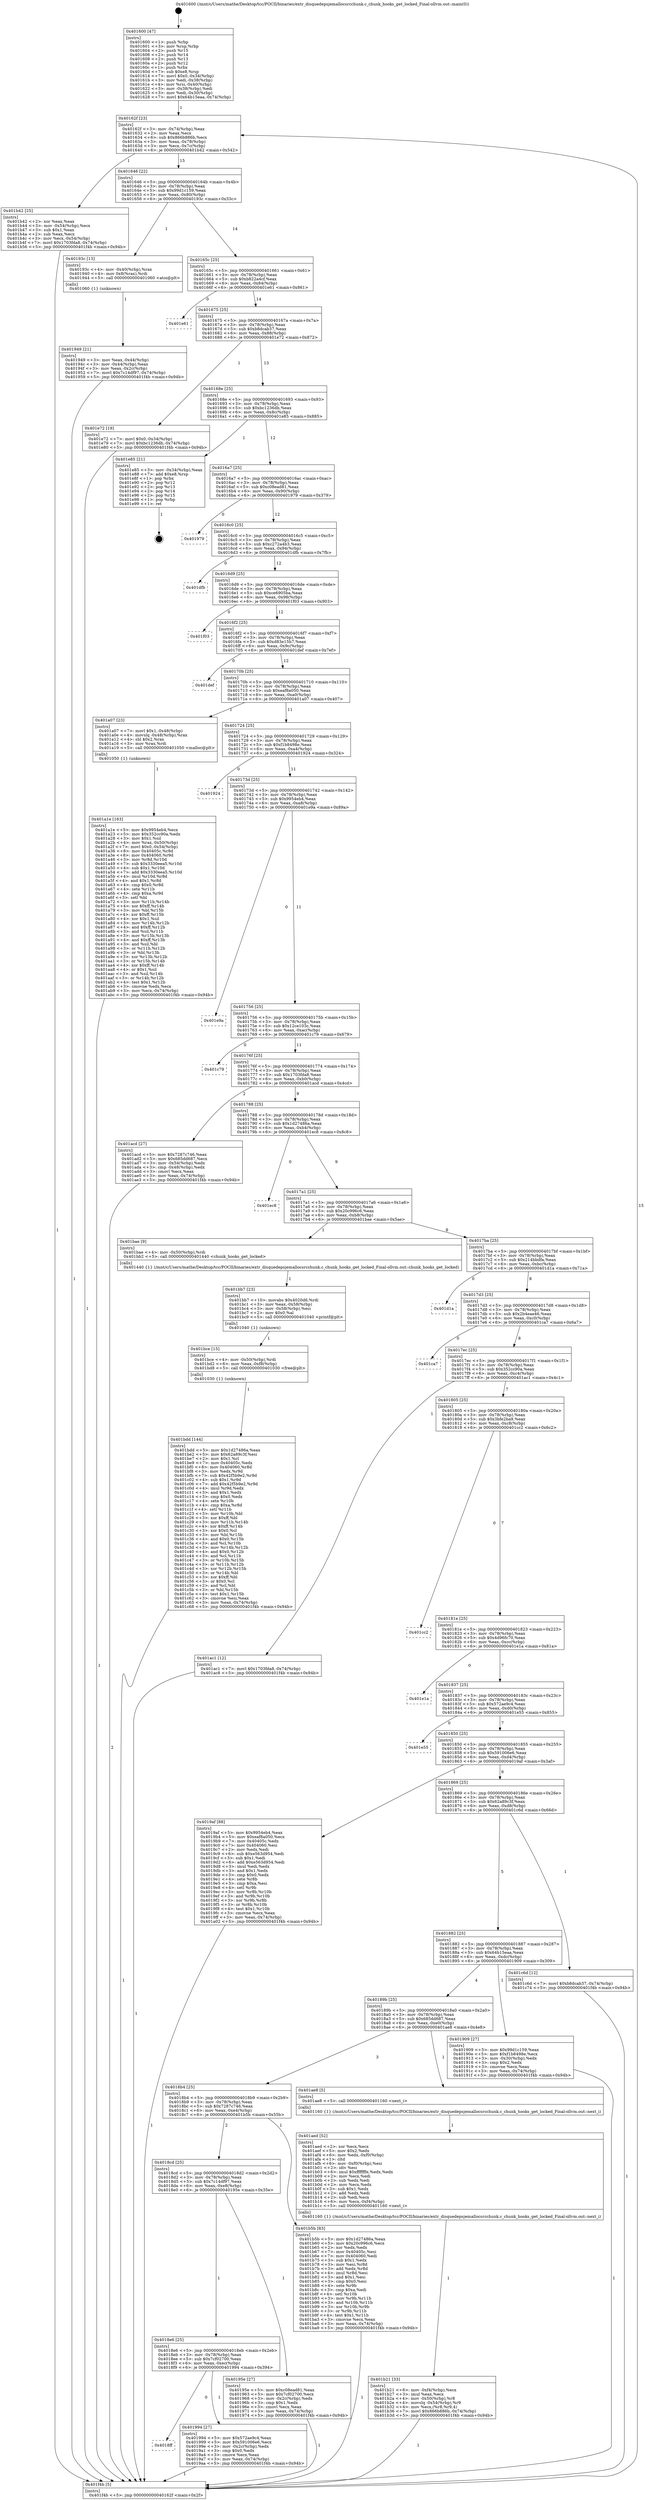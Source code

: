 digraph "0x401600" {
  label = "0x401600 (/mnt/c/Users/mathe/Desktop/tcc/POCII/binaries/extr_disquedepsjemallocsrcchunk.c_chunk_hooks_get_locked_Final-ollvm.out::main(0))"
  labelloc = "t"
  node[shape=record]

  Entry [label="",width=0.3,height=0.3,shape=circle,fillcolor=black,style=filled]
  "0x40162f" [label="{
     0x40162f [23]\l
     | [instrs]\l
     &nbsp;&nbsp;0x40162f \<+3\>: mov -0x74(%rbp),%eax\l
     &nbsp;&nbsp;0x401632 \<+2\>: mov %eax,%ecx\l
     &nbsp;&nbsp;0x401634 \<+6\>: sub $0x866b886b,%ecx\l
     &nbsp;&nbsp;0x40163a \<+3\>: mov %eax,-0x78(%rbp)\l
     &nbsp;&nbsp;0x40163d \<+3\>: mov %ecx,-0x7c(%rbp)\l
     &nbsp;&nbsp;0x401640 \<+6\>: je 0000000000401b42 \<main+0x542\>\l
  }"]
  "0x401b42" [label="{
     0x401b42 [25]\l
     | [instrs]\l
     &nbsp;&nbsp;0x401b42 \<+2\>: xor %eax,%eax\l
     &nbsp;&nbsp;0x401b44 \<+3\>: mov -0x54(%rbp),%ecx\l
     &nbsp;&nbsp;0x401b47 \<+3\>: sub $0x1,%eax\l
     &nbsp;&nbsp;0x401b4a \<+2\>: sub %eax,%ecx\l
     &nbsp;&nbsp;0x401b4c \<+3\>: mov %ecx,-0x54(%rbp)\l
     &nbsp;&nbsp;0x401b4f \<+7\>: movl $0x1703fda8,-0x74(%rbp)\l
     &nbsp;&nbsp;0x401b56 \<+5\>: jmp 0000000000401f4b \<main+0x94b\>\l
  }"]
  "0x401646" [label="{
     0x401646 [22]\l
     | [instrs]\l
     &nbsp;&nbsp;0x401646 \<+5\>: jmp 000000000040164b \<main+0x4b\>\l
     &nbsp;&nbsp;0x40164b \<+3\>: mov -0x78(%rbp),%eax\l
     &nbsp;&nbsp;0x40164e \<+5\>: sub $0x99d1c159,%eax\l
     &nbsp;&nbsp;0x401653 \<+3\>: mov %eax,-0x80(%rbp)\l
     &nbsp;&nbsp;0x401656 \<+6\>: je 000000000040193c \<main+0x33c\>\l
  }"]
  Exit [label="",width=0.3,height=0.3,shape=circle,fillcolor=black,style=filled,peripheries=2]
  "0x40193c" [label="{
     0x40193c [13]\l
     | [instrs]\l
     &nbsp;&nbsp;0x40193c \<+4\>: mov -0x40(%rbp),%rax\l
     &nbsp;&nbsp;0x401940 \<+4\>: mov 0x8(%rax),%rdi\l
     &nbsp;&nbsp;0x401944 \<+5\>: call 0000000000401060 \<atoi@plt\>\l
     | [calls]\l
     &nbsp;&nbsp;0x401060 \{1\} (unknown)\l
  }"]
  "0x40165c" [label="{
     0x40165c [25]\l
     | [instrs]\l
     &nbsp;&nbsp;0x40165c \<+5\>: jmp 0000000000401661 \<main+0x61\>\l
     &nbsp;&nbsp;0x401661 \<+3\>: mov -0x78(%rbp),%eax\l
     &nbsp;&nbsp;0x401664 \<+5\>: sub $0xb822a4cf,%eax\l
     &nbsp;&nbsp;0x401669 \<+6\>: mov %eax,-0x84(%rbp)\l
     &nbsp;&nbsp;0x40166f \<+6\>: je 0000000000401e61 \<main+0x861\>\l
  }"]
  "0x401bdd" [label="{
     0x401bdd [144]\l
     | [instrs]\l
     &nbsp;&nbsp;0x401bdd \<+5\>: mov $0x1d27486a,%eax\l
     &nbsp;&nbsp;0x401be2 \<+5\>: mov $0x62a89c3f,%esi\l
     &nbsp;&nbsp;0x401be7 \<+2\>: mov $0x1,%cl\l
     &nbsp;&nbsp;0x401be9 \<+7\>: mov 0x40405c,%edx\l
     &nbsp;&nbsp;0x401bf0 \<+8\>: mov 0x404060,%r8d\l
     &nbsp;&nbsp;0x401bf8 \<+3\>: mov %edx,%r9d\l
     &nbsp;&nbsp;0x401bfb \<+7\>: sub $0x42f5b9e2,%r9d\l
     &nbsp;&nbsp;0x401c02 \<+4\>: sub $0x1,%r9d\l
     &nbsp;&nbsp;0x401c06 \<+7\>: add $0x42f5b9e2,%r9d\l
     &nbsp;&nbsp;0x401c0d \<+4\>: imul %r9d,%edx\l
     &nbsp;&nbsp;0x401c11 \<+3\>: and $0x1,%edx\l
     &nbsp;&nbsp;0x401c14 \<+3\>: cmp $0x0,%edx\l
     &nbsp;&nbsp;0x401c17 \<+4\>: sete %r10b\l
     &nbsp;&nbsp;0x401c1b \<+4\>: cmp $0xa,%r8d\l
     &nbsp;&nbsp;0x401c1f \<+4\>: setl %r11b\l
     &nbsp;&nbsp;0x401c23 \<+3\>: mov %r10b,%bl\l
     &nbsp;&nbsp;0x401c26 \<+3\>: xor $0xff,%bl\l
     &nbsp;&nbsp;0x401c29 \<+3\>: mov %r11b,%r14b\l
     &nbsp;&nbsp;0x401c2c \<+4\>: xor $0xff,%r14b\l
     &nbsp;&nbsp;0x401c30 \<+3\>: xor $0x0,%cl\l
     &nbsp;&nbsp;0x401c33 \<+3\>: mov %bl,%r15b\l
     &nbsp;&nbsp;0x401c36 \<+4\>: and $0x0,%r15b\l
     &nbsp;&nbsp;0x401c3a \<+3\>: and %cl,%r10b\l
     &nbsp;&nbsp;0x401c3d \<+3\>: mov %r14b,%r12b\l
     &nbsp;&nbsp;0x401c40 \<+4\>: and $0x0,%r12b\l
     &nbsp;&nbsp;0x401c44 \<+3\>: and %cl,%r11b\l
     &nbsp;&nbsp;0x401c47 \<+3\>: or %r10b,%r15b\l
     &nbsp;&nbsp;0x401c4a \<+3\>: or %r11b,%r12b\l
     &nbsp;&nbsp;0x401c4d \<+3\>: xor %r12b,%r15b\l
     &nbsp;&nbsp;0x401c50 \<+3\>: or %r14b,%bl\l
     &nbsp;&nbsp;0x401c53 \<+3\>: xor $0xff,%bl\l
     &nbsp;&nbsp;0x401c56 \<+3\>: or $0x0,%cl\l
     &nbsp;&nbsp;0x401c59 \<+2\>: and %cl,%bl\l
     &nbsp;&nbsp;0x401c5b \<+3\>: or %bl,%r15b\l
     &nbsp;&nbsp;0x401c5e \<+4\>: test $0x1,%r15b\l
     &nbsp;&nbsp;0x401c62 \<+3\>: cmovne %esi,%eax\l
     &nbsp;&nbsp;0x401c65 \<+3\>: mov %eax,-0x74(%rbp)\l
     &nbsp;&nbsp;0x401c68 \<+5\>: jmp 0000000000401f4b \<main+0x94b\>\l
  }"]
  "0x401e61" [label="{
     0x401e61\l
  }", style=dashed]
  "0x401675" [label="{
     0x401675 [25]\l
     | [instrs]\l
     &nbsp;&nbsp;0x401675 \<+5\>: jmp 000000000040167a \<main+0x7a\>\l
     &nbsp;&nbsp;0x40167a \<+3\>: mov -0x78(%rbp),%eax\l
     &nbsp;&nbsp;0x40167d \<+5\>: sub $0xb8dcab37,%eax\l
     &nbsp;&nbsp;0x401682 \<+6\>: mov %eax,-0x88(%rbp)\l
     &nbsp;&nbsp;0x401688 \<+6\>: je 0000000000401e72 \<main+0x872\>\l
  }"]
  "0x401bce" [label="{
     0x401bce [15]\l
     | [instrs]\l
     &nbsp;&nbsp;0x401bce \<+4\>: mov -0x50(%rbp),%rdi\l
     &nbsp;&nbsp;0x401bd2 \<+6\>: mov %eax,-0xf8(%rbp)\l
     &nbsp;&nbsp;0x401bd8 \<+5\>: call 0000000000401030 \<free@plt\>\l
     | [calls]\l
     &nbsp;&nbsp;0x401030 \{1\} (unknown)\l
  }"]
  "0x401e72" [label="{
     0x401e72 [19]\l
     | [instrs]\l
     &nbsp;&nbsp;0x401e72 \<+7\>: movl $0x0,-0x34(%rbp)\l
     &nbsp;&nbsp;0x401e79 \<+7\>: movl $0xbc1236db,-0x74(%rbp)\l
     &nbsp;&nbsp;0x401e80 \<+5\>: jmp 0000000000401f4b \<main+0x94b\>\l
  }"]
  "0x40168e" [label="{
     0x40168e [25]\l
     | [instrs]\l
     &nbsp;&nbsp;0x40168e \<+5\>: jmp 0000000000401693 \<main+0x93\>\l
     &nbsp;&nbsp;0x401693 \<+3\>: mov -0x78(%rbp),%eax\l
     &nbsp;&nbsp;0x401696 \<+5\>: sub $0xbc1236db,%eax\l
     &nbsp;&nbsp;0x40169b \<+6\>: mov %eax,-0x8c(%rbp)\l
     &nbsp;&nbsp;0x4016a1 \<+6\>: je 0000000000401e85 \<main+0x885\>\l
  }"]
  "0x401bb7" [label="{
     0x401bb7 [23]\l
     | [instrs]\l
     &nbsp;&nbsp;0x401bb7 \<+10\>: movabs $0x4020d6,%rdi\l
     &nbsp;&nbsp;0x401bc1 \<+3\>: mov %eax,-0x58(%rbp)\l
     &nbsp;&nbsp;0x401bc4 \<+3\>: mov -0x58(%rbp),%esi\l
     &nbsp;&nbsp;0x401bc7 \<+2\>: mov $0x0,%al\l
     &nbsp;&nbsp;0x401bc9 \<+5\>: call 0000000000401040 \<printf@plt\>\l
     | [calls]\l
     &nbsp;&nbsp;0x401040 \{1\} (unknown)\l
  }"]
  "0x401e85" [label="{
     0x401e85 [21]\l
     | [instrs]\l
     &nbsp;&nbsp;0x401e85 \<+3\>: mov -0x34(%rbp),%eax\l
     &nbsp;&nbsp;0x401e88 \<+7\>: add $0xe8,%rsp\l
     &nbsp;&nbsp;0x401e8f \<+1\>: pop %rbx\l
     &nbsp;&nbsp;0x401e90 \<+2\>: pop %r12\l
     &nbsp;&nbsp;0x401e92 \<+2\>: pop %r13\l
     &nbsp;&nbsp;0x401e94 \<+2\>: pop %r14\l
     &nbsp;&nbsp;0x401e96 \<+2\>: pop %r15\l
     &nbsp;&nbsp;0x401e98 \<+1\>: pop %rbp\l
     &nbsp;&nbsp;0x401e99 \<+1\>: ret\l
  }"]
  "0x4016a7" [label="{
     0x4016a7 [25]\l
     | [instrs]\l
     &nbsp;&nbsp;0x4016a7 \<+5\>: jmp 00000000004016ac \<main+0xac\>\l
     &nbsp;&nbsp;0x4016ac \<+3\>: mov -0x78(%rbp),%eax\l
     &nbsp;&nbsp;0x4016af \<+5\>: sub $0xc08ead81,%eax\l
     &nbsp;&nbsp;0x4016b4 \<+6\>: mov %eax,-0x90(%rbp)\l
     &nbsp;&nbsp;0x4016ba \<+6\>: je 0000000000401979 \<main+0x379\>\l
  }"]
  "0x401b21" [label="{
     0x401b21 [33]\l
     | [instrs]\l
     &nbsp;&nbsp;0x401b21 \<+6\>: mov -0xf4(%rbp),%ecx\l
     &nbsp;&nbsp;0x401b27 \<+3\>: imul %eax,%ecx\l
     &nbsp;&nbsp;0x401b2a \<+4\>: mov -0x50(%rbp),%r8\l
     &nbsp;&nbsp;0x401b2e \<+4\>: movslq -0x54(%rbp),%r9\l
     &nbsp;&nbsp;0x401b32 \<+4\>: mov %ecx,(%r8,%r9,4)\l
     &nbsp;&nbsp;0x401b36 \<+7\>: movl $0x866b886b,-0x74(%rbp)\l
     &nbsp;&nbsp;0x401b3d \<+5\>: jmp 0000000000401f4b \<main+0x94b\>\l
  }"]
  "0x401979" [label="{
     0x401979\l
  }", style=dashed]
  "0x4016c0" [label="{
     0x4016c0 [25]\l
     | [instrs]\l
     &nbsp;&nbsp;0x4016c0 \<+5\>: jmp 00000000004016c5 \<main+0xc5\>\l
     &nbsp;&nbsp;0x4016c5 \<+3\>: mov -0x78(%rbp),%eax\l
     &nbsp;&nbsp;0x4016c8 \<+5\>: sub $0xc272a4b3,%eax\l
     &nbsp;&nbsp;0x4016cd \<+6\>: mov %eax,-0x94(%rbp)\l
     &nbsp;&nbsp;0x4016d3 \<+6\>: je 0000000000401dfb \<main+0x7fb\>\l
  }"]
  "0x401aed" [label="{
     0x401aed [52]\l
     | [instrs]\l
     &nbsp;&nbsp;0x401aed \<+2\>: xor %ecx,%ecx\l
     &nbsp;&nbsp;0x401aef \<+5\>: mov $0x2,%edx\l
     &nbsp;&nbsp;0x401af4 \<+6\>: mov %edx,-0xf0(%rbp)\l
     &nbsp;&nbsp;0x401afa \<+1\>: cltd\l
     &nbsp;&nbsp;0x401afb \<+6\>: mov -0xf0(%rbp),%esi\l
     &nbsp;&nbsp;0x401b01 \<+2\>: idiv %esi\l
     &nbsp;&nbsp;0x401b03 \<+6\>: imul $0xfffffffe,%edx,%edx\l
     &nbsp;&nbsp;0x401b09 \<+2\>: mov %ecx,%edi\l
     &nbsp;&nbsp;0x401b0b \<+2\>: sub %edx,%edi\l
     &nbsp;&nbsp;0x401b0d \<+2\>: mov %ecx,%edx\l
     &nbsp;&nbsp;0x401b0f \<+3\>: sub $0x1,%edx\l
     &nbsp;&nbsp;0x401b12 \<+2\>: add %edx,%edi\l
     &nbsp;&nbsp;0x401b14 \<+2\>: sub %edi,%ecx\l
     &nbsp;&nbsp;0x401b16 \<+6\>: mov %ecx,-0xf4(%rbp)\l
     &nbsp;&nbsp;0x401b1c \<+5\>: call 0000000000401160 \<next_i\>\l
     | [calls]\l
     &nbsp;&nbsp;0x401160 \{1\} (/mnt/c/Users/mathe/Desktop/tcc/POCII/binaries/extr_disquedepsjemallocsrcchunk.c_chunk_hooks_get_locked_Final-ollvm.out::next_i)\l
  }"]
  "0x401dfb" [label="{
     0x401dfb\l
  }", style=dashed]
  "0x4016d9" [label="{
     0x4016d9 [25]\l
     | [instrs]\l
     &nbsp;&nbsp;0x4016d9 \<+5\>: jmp 00000000004016de \<main+0xde\>\l
     &nbsp;&nbsp;0x4016de \<+3\>: mov -0x78(%rbp),%eax\l
     &nbsp;&nbsp;0x4016e1 \<+5\>: sub $0xce6905ba,%eax\l
     &nbsp;&nbsp;0x4016e6 \<+6\>: mov %eax,-0x98(%rbp)\l
     &nbsp;&nbsp;0x4016ec \<+6\>: je 0000000000401f03 \<main+0x903\>\l
  }"]
  "0x401a1e" [label="{
     0x401a1e [163]\l
     | [instrs]\l
     &nbsp;&nbsp;0x401a1e \<+5\>: mov $0x9954eb4,%ecx\l
     &nbsp;&nbsp;0x401a23 \<+5\>: mov $0x352cc90a,%edx\l
     &nbsp;&nbsp;0x401a28 \<+3\>: mov $0x1,%sil\l
     &nbsp;&nbsp;0x401a2b \<+4\>: mov %rax,-0x50(%rbp)\l
     &nbsp;&nbsp;0x401a2f \<+7\>: movl $0x0,-0x54(%rbp)\l
     &nbsp;&nbsp;0x401a36 \<+8\>: mov 0x40405c,%r8d\l
     &nbsp;&nbsp;0x401a3e \<+8\>: mov 0x404060,%r9d\l
     &nbsp;&nbsp;0x401a46 \<+3\>: mov %r8d,%r10d\l
     &nbsp;&nbsp;0x401a49 \<+7\>: sub $0x3330eea5,%r10d\l
     &nbsp;&nbsp;0x401a50 \<+4\>: sub $0x1,%r10d\l
     &nbsp;&nbsp;0x401a54 \<+7\>: add $0x3330eea5,%r10d\l
     &nbsp;&nbsp;0x401a5b \<+4\>: imul %r10d,%r8d\l
     &nbsp;&nbsp;0x401a5f \<+4\>: and $0x1,%r8d\l
     &nbsp;&nbsp;0x401a63 \<+4\>: cmp $0x0,%r8d\l
     &nbsp;&nbsp;0x401a67 \<+4\>: sete %r11b\l
     &nbsp;&nbsp;0x401a6b \<+4\>: cmp $0xa,%r9d\l
     &nbsp;&nbsp;0x401a6f \<+3\>: setl %bl\l
     &nbsp;&nbsp;0x401a72 \<+3\>: mov %r11b,%r14b\l
     &nbsp;&nbsp;0x401a75 \<+4\>: xor $0xff,%r14b\l
     &nbsp;&nbsp;0x401a79 \<+3\>: mov %bl,%r15b\l
     &nbsp;&nbsp;0x401a7c \<+4\>: xor $0xff,%r15b\l
     &nbsp;&nbsp;0x401a80 \<+4\>: xor $0x1,%sil\l
     &nbsp;&nbsp;0x401a84 \<+3\>: mov %r14b,%r12b\l
     &nbsp;&nbsp;0x401a87 \<+4\>: and $0xff,%r12b\l
     &nbsp;&nbsp;0x401a8b \<+3\>: and %sil,%r11b\l
     &nbsp;&nbsp;0x401a8e \<+3\>: mov %r15b,%r13b\l
     &nbsp;&nbsp;0x401a91 \<+4\>: and $0xff,%r13b\l
     &nbsp;&nbsp;0x401a95 \<+3\>: and %sil,%bl\l
     &nbsp;&nbsp;0x401a98 \<+3\>: or %r11b,%r12b\l
     &nbsp;&nbsp;0x401a9b \<+3\>: or %bl,%r13b\l
     &nbsp;&nbsp;0x401a9e \<+3\>: xor %r13b,%r12b\l
     &nbsp;&nbsp;0x401aa1 \<+3\>: or %r15b,%r14b\l
     &nbsp;&nbsp;0x401aa4 \<+4\>: xor $0xff,%r14b\l
     &nbsp;&nbsp;0x401aa8 \<+4\>: or $0x1,%sil\l
     &nbsp;&nbsp;0x401aac \<+3\>: and %sil,%r14b\l
     &nbsp;&nbsp;0x401aaf \<+3\>: or %r14b,%r12b\l
     &nbsp;&nbsp;0x401ab2 \<+4\>: test $0x1,%r12b\l
     &nbsp;&nbsp;0x401ab6 \<+3\>: cmovne %edx,%ecx\l
     &nbsp;&nbsp;0x401ab9 \<+3\>: mov %ecx,-0x74(%rbp)\l
     &nbsp;&nbsp;0x401abc \<+5\>: jmp 0000000000401f4b \<main+0x94b\>\l
  }"]
  "0x401f03" [label="{
     0x401f03\l
  }", style=dashed]
  "0x4016f2" [label="{
     0x4016f2 [25]\l
     | [instrs]\l
     &nbsp;&nbsp;0x4016f2 \<+5\>: jmp 00000000004016f7 \<main+0xf7\>\l
     &nbsp;&nbsp;0x4016f7 \<+3\>: mov -0x78(%rbp),%eax\l
     &nbsp;&nbsp;0x4016fa \<+5\>: sub $0xd83e15b7,%eax\l
     &nbsp;&nbsp;0x4016ff \<+6\>: mov %eax,-0x9c(%rbp)\l
     &nbsp;&nbsp;0x401705 \<+6\>: je 0000000000401def \<main+0x7ef\>\l
  }"]
  "0x4018ff" [label="{
     0x4018ff\l
  }", style=dashed]
  "0x401def" [label="{
     0x401def\l
  }", style=dashed]
  "0x40170b" [label="{
     0x40170b [25]\l
     | [instrs]\l
     &nbsp;&nbsp;0x40170b \<+5\>: jmp 0000000000401710 \<main+0x110\>\l
     &nbsp;&nbsp;0x401710 \<+3\>: mov -0x78(%rbp),%eax\l
     &nbsp;&nbsp;0x401713 \<+5\>: sub $0xeaf8a050,%eax\l
     &nbsp;&nbsp;0x401718 \<+6\>: mov %eax,-0xa0(%rbp)\l
     &nbsp;&nbsp;0x40171e \<+6\>: je 0000000000401a07 \<main+0x407\>\l
  }"]
  "0x401994" [label="{
     0x401994 [27]\l
     | [instrs]\l
     &nbsp;&nbsp;0x401994 \<+5\>: mov $0x572ae9c4,%eax\l
     &nbsp;&nbsp;0x401999 \<+5\>: mov $0x591006e6,%ecx\l
     &nbsp;&nbsp;0x40199e \<+3\>: mov -0x2c(%rbp),%edx\l
     &nbsp;&nbsp;0x4019a1 \<+3\>: cmp $0x0,%edx\l
     &nbsp;&nbsp;0x4019a4 \<+3\>: cmove %ecx,%eax\l
     &nbsp;&nbsp;0x4019a7 \<+3\>: mov %eax,-0x74(%rbp)\l
     &nbsp;&nbsp;0x4019aa \<+5\>: jmp 0000000000401f4b \<main+0x94b\>\l
  }"]
  "0x401a07" [label="{
     0x401a07 [23]\l
     | [instrs]\l
     &nbsp;&nbsp;0x401a07 \<+7\>: movl $0x1,-0x48(%rbp)\l
     &nbsp;&nbsp;0x401a0e \<+4\>: movslq -0x48(%rbp),%rax\l
     &nbsp;&nbsp;0x401a12 \<+4\>: shl $0x2,%rax\l
     &nbsp;&nbsp;0x401a16 \<+3\>: mov %rax,%rdi\l
     &nbsp;&nbsp;0x401a19 \<+5\>: call 0000000000401050 \<malloc@plt\>\l
     | [calls]\l
     &nbsp;&nbsp;0x401050 \{1\} (unknown)\l
  }"]
  "0x401724" [label="{
     0x401724 [25]\l
     | [instrs]\l
     &nbsp;&nbsp;0x401724 \<+5\>: jmp 0000000000401729 \<main+0x129\>\l
     &nbsp;&nbsp;0x401729 \<+3\>: mov -0x78(%rbp),%eax\l
     &nbsp;&nbsp;0x40172c \<+5\>: sub $0xf1b8498e,%eax\l
     &nbsp;&nbsp;0x401731 \<+6\>: mov %eax,-0xa4(%rbp)\l
     &nbsp;&nbsp;0x401737 \<+6\>: je 0000000000401924 \<main+0x324\>\l
  }"]
  "0x4018e6" [label="{
     0x4018e6 [25]\l
     | [instrs]\l
     &nbsp;&nbsp;0x4018e6 \<+5\>: jmp 00000000004018eb \<main+0x2eb\>\l
     &nbsp;&nbsp;0x4018eb \<+3\>: mov -0x78(%rbp),%eax\l
     &nbsp;&nbsp;0x4018ee \<+5\>: sub $0x7cf02700,%eax\l
     &nbsp;&nbsp;0x4018f3 \<+6\>: mov %eax,-0xec(%rbp)\l
     &nbsp;&nbsp;0x4018f9 \<+6\>: je 0000000000401994 \<main+0x394\>\l
  }"]
  "0x401924" [label="{
     0x401924\l
  }", style=dashed]
  "0x40173d" [label="{
     0x40173d [25]\l
     | [instrs]\l
     &nbsp;&nbsp;0x40173d \<+5\>: jmp 0000000000401742 \<main+0x142\>\l
     &nbsp;&nbsp;0x401742 \<+3\>: mov -0x78(%rbp),%eax\l
     &nbsp;&nbsp;0x401745 \<+5\>: sub $0x9954eb4,%eax\l
     &nbsp;&nbsp;0x40174a \<+6\>: mov %eax,-0xa8(%rbp)\l
     &nbsp;&nbsp;0x401750 \<+6\>: je 0000000000401e9a \<main+0x89a\>\l
  }"]
  "0x40195e" [label="{
     0x40195e [27]\l
     | [instrs]\l
     &nbsp;&nbsp;0x40195e \<+5\>: mov $0xc08ead81,%eax\l
     &nbsp;&nbsp;0x401963 \<+5\>: mov $0x7cf02700,%ecx\l
     &nbsp;&nbsp;0x401968 \<+3\>: mov -0x2c(%rbp),%edx\l
     &nbsp;&nbsp;0x40196b \<+3\>: cmp $0x1,%edx\l
     &nbsp;&nbsp;0x40196e \<+3\>: cmovl %ecx,%eax\l
     &nbsp;&nbsp;0x401971 \<+3\>: mov %eax,-0x74(%rbp)\l
     &nbsp;&nbsp;0x401974 \<+5\>: jmp 0000000000401f4b \<main+0x94b\>\l
  }"]
  "0x401e9a" [label="{
     0x401e9a\l
  }", style=dashed]
  "0x401756" [label="{
     0x401756 [25]\l
     | [instrs]\l
     &nbsp;&nbsp;0x401756 \<+5\>: jmp 000000000040175b \<main+0x15b\>\l
     &nbsp;&nbsp;0x40175b \<+3\>: mov -0x78(%rbp),%eax\l
     &nbsp;&nbsp;0x40175e \<+5\>: sub $0x12ce103c,%eax\l
     &nbsp;&nbsp;0x401763 \<+6\>: mov %eax,-0xac(%rbp)\l
     &nbsp;&nbsp;0x401769 \<+6\>: je 0000000000401c79 \<main+0x679\>\l
  }"]
  "0x4018cd" [label="{
     0x4018cd [25]\l
     | [instrs]\l
     &nbsp;&nbsp;0x4018cd \<+5\>: jmp 00000000004018d2 \<main+0x2d2\>\l
     &nbsp;&nbsp;0x4018d2 \<+3\>: mov -0x78(%rbp),%eax\l
     &nbsp;&nbsp;0x4018d5 \<+5\>: sub $0x7c14df97,%eax\l
     &nbsp;&nbsp;0x4018da \<+6\>: mov %eax,-0xe8(%rbp)\l
     &nbsp;&nbsp;0x4018e0 \<+6\>: je 000000000040195e \<main+0x35e\>\l
  }"]
  "0x401c79" [label="{
     0x401c79\l
  }", style=dashed]
  "0x40176f" [label="{
     0x40176f [25]\l
     | [instrs]\l
     &nbsp;&nbsp;0x40176f \<+5\>: jmp 0000000000401774 \<main+0x174\>\l
     &nbsp;&nbsp;0x401774 \<+3\>: mov -0x78(%rbp),%eax\l
     &nbsp;&nbsp;0x401777 \<+5\>: sub $0x1703fda8,%eax\l
     &nbsp;&nbsp;0x40177c \<+6\>: mov %eax,-0xb0(%rbp)\l
     &nbsp;&nbsp;0x401782 \<+6\>: je 0000000000401acd \<main+0x4cd\>\l
  }"]
  "0x401b5b" [label="{
     0x401b5b [83]\l
     | [instrs]\l
     &nbsp;&nbsp;0x401b5b \<+5\>: mov $0x1d27486a,%eax\l
     &nbsp;&nbsp;0x401b60 \<+5\>: mov $0x20c996c6,%ecx\l
     &nbsp;&nbsp;0x401b65 \<+2\>: xor %edx,%edx\l
     &nbsp;&nbsp;0x401b67 \<+7\>: mov 0x40405c,%esi\l
     &nbsp;&nbsp;0x401b6e \<+7\>: mov 0x404060,%edi\l
     &nbsp;&nbsp;0x401b75 \<+3\>: sub $0x1,%edx\l
     &nbsp;&nbsp;0x401b78 \<+3\>: mov %esi,%r8d\l
     &nbsp;&nbsp;0x401b7b \<+3\>: add %edx,%r8d\l
     &nbsp;&nbsp;0x401b7e \<+4\>: imul %r8d,%esi\l
     &nbsp;&nbsp;0x401b82 \<+3\>: and $0x1,%esi\l
     &nbsp;&nbsp;0x401b85 \<+3\>: cmp $0x0,%esi\l
     &nbsp;&nbsp;0x401b88 \<+4\>: sete %r9b\l
     &nbsp;&nbsp;0x401b8c \<+3\>: cmp $0xa,%edi\l
     &nbsp;&nbsp;0x401b8f \<+4\>: setl %r10b\l
     &nbsp;&nbsp;0x401b93 \<+3\>: mov %r9b,%r11b\l
     &nbsp;&nbsp;0x401b96 \<+3\>: and %r10b,%r11b\l
     &nbsp;&nbsp;0x401b99 \<+3\>: xor %r10b,%r9b\l
     &nbsp;&nbsp;0x401b9c \<+3\>: or %r9b,%r11b\l
     &nbsp;&nbsp;0x401b9f \<+4\>: test $0x1,%r11b\l
     &nbsp;&nbsp;0x401ba3 \<+3\>: cmovne %ecx,%eax\l
     &nbsp;&nbsp;0x401ba6 \<+3\>: mov %eax,-0x74(%rbp)\l
     &nbsp;&nbsp;0x401ba9 \<+5\>: jmp 0000000000401f4b \<main+0x94b\>\l
  }"]
  "0x401acd" [label="{
     0x401acd [27]\l
     | [instrs]\l
     &nbsp;&nbsp;0x401acd \<+5\>: mov $0x7287c746,%eax\l
     &nbsp;&nbsp;0x401ad2 \<+5\>: mov $0x685dd687,%ecx\l
     &nbsp;&nbsp;0x401ad7 \<+3\>: mov -0x54(%rbp),%edx\l
     &nbsp;&nbsp;0x401ada \<+3\>: cmp -0x48(%rbp),%edx\l
     &nbsp;&nbsp;0x401add \<+3\>: cmovl %ecx,%eax\l
     &nbsp;&nbsp;0x401ae0 \<+3\>: mov %eax,-0x74(%rbp)\l
     &nbsp;&nbsp;0x401ae3 \<+5\>: jmp 0000000000401f4b \<main+0x94b\>\l
  }"]
  "0x401788" [label="{
     0x401788 [25]\l
     | [instrs]\l
     &nbsp;&nbsp;0x401788 \<+5\>: jmp 000000000040178d \<main+0x18d\>\l
     &nbsp;&nbsp;0x40178d \<+3\>: mov -0x78(%rbp),%eax\l
     &nbsp;&nbsp;0x401790 \<+5\>: sub $0x1d27486a,%eax\l
     &nbsp;&nbsp;0x401795 \<+6\>: mov %eax,-0xb4(%rbp)\l
     &nbsp;&nbsp;0x40179b \<+6\>: je 0000000000401ec8 \<main+0x8c8\>\l
  }"]
  "0x4018b4" [label="{
     0x4018b4 [25]\l
     | [instrs]\l
     &nbsp;&nbsp;0x4018b4 \<+5\>: jmp 00000000004018b9 \<main+0x2b9\>\l
     &nbsp;&nbsp;0x4018b9 \<+3\>: mov -0x78(%rbp),%eax\l
     &nbsp;&nbsp;0x4018bc \<+5\>: sub $0x7287c746,%eax\l
     &nbsp;&nbsp;0x4018c1 \<+6\>: mov %eax,-0xe4(%rbp)\l
     &nbsp;&nbsp;0x4018c7 \<+6\>: je 0000000000401b5b \<main+0x55b\>\l
  }"]
  "0x401ec8" [label="{
     0x401ec8\l
  }", style=dashed]
  "0x4017a1" [label="{
     0x4017a1 [25]\l
     | [instrs]\l
     &nbsp;&nbsp;0x4017a1 \<+5\>: jmp 00000000004017a6 \<main+0x1a6\>\l
     &nbsp;&nbsp;0x4017a6 \<+3\>: mov -0x78(%rbp),%eax\l
     &nbsp;&nbsp;0x4017a9 \<+5\>: sub $0x20c996c6,%eax\l
     &nbsp;&nbsp;0x4017ae \<+6\>: mov %eax,-0xb8(%rbp)\l
     &nbsp;&nbsp;0x4017b4 \<+6\>: je 0000000000401bae \<main+0x5ae\>\l
  }"]
  "0x401ae8" [label="{
     0x401ae8 [5]\l
     | [instrs]\l
     &nbsp;&nbsp;0x401ae8 \<+5\>: call 0000000000401160 \<next_i\>\l
     | [calls]\l
     &nbsp;&nbsp;0x401160 \{1\} (/mnt/c/Users/mathe/Desktop/tcc/POCII/binaries/extr_disquedepsjemallocsrcchunk.c_chunk_hooks_get_locked_Final-ollvm.out::next_i)\l
  }"]
  "0x401bae" [label="{
     0x401bae [9]\l
     | [instrs]\l
     &nbsp;&nbsp;0x401bae \<+4\>: mov -0x50(%rbp),%rdi\l
     &nbsp;&nbsp;0x401bb2 \<+5\>: call 0000000000401440 \<chunk_hooks_get_locked\>\l
     | [calls]\l
     &nbsp;&nbsp;0x401440 \{1\} (/mnt/c/Users/mathe/Desktop/tcc/POCII/binaries/extr_disquedepsjemallocsrcchunk.c_chunk_hooks_get_locked_Final-ollvm.out::chunk_hooks_get_locked)\l
  }"]
  "0x4017ba" [label="{
     0x4017ba [25]\l
     | [instrs]\l
     &nbsp;&nbsp;0x4017ba \<+5\>: jmp 00000000004017bf \<main+0x1bf\>\l
     &nbsp;&nbsp;0x4017bf \<+3\>: mov -0x78(%rbp),%eax\l
     &nbsp;&nbsp;0x4017c2 \<+5\>: sub $0x214bbdfa,%eax\l
     &nbsp;&nbsp;0x4017c7 \<+6\>: mov %eax,-0xbc(%rbp)\l
     &nbsp;&nbsp;0x4017cd \<+6\>: je 0000000000401d1a \<main+0x71a\>\l
  }"]
  "0x401949" [label="{
     0x401949 [21]\l
     | [instrs]\l
     &nbsp;&nbsp;0x401949 \<+3\>: mov %eax,-0x44(%rbp)\l
     &nbsp;&nbsp;0x40194c \<+3\>: mov -0x44(%rbp),%eax\l
     &nbsp;&nbsp;0x40194f \<+3\>: mov %eax,-0x2c(%rbp)\l
     &nbsp;&nbsp;0x401952 \<+7\>: movl $0x7c14df97,-0x74(%rbp)\l
     &nbsp;&nbsp;0x401959 \<+5\>: jmp 0000000000401f4b \<main+0x94b\>\l
  }"]
  "0x401d1a" [label="{
     0x401d1a\l
  }", style=dashed]
  "0x4017d3" [label="{
     0x4017d3 [25]\l
     | [instrs]\l
     &nbsp;&nbsp;0x4017d3 \<+5\>: jmp 00000000004017d8 \<main+0x1d8\>\l
     &nbsp;&nbsp;0x4017d8 \<+3\>: mov -0x78(%rbp),%eax\l
     &nbsp;&nbsp;0x4017db \<+5\>: sub $0x2b4eae46,%eax\l
     &nbsp;&nbsp;0x4017e0 \<+6\>: mov %eax,-0xc0(%rbp)\l
     &nbsp;&nbsp;0x4017e6 \<+6\>: je 0000000000401ca7 \<main+0x6a7\>\l
  }"]
  "0x401600" [label="{
     0x401600 [47]\l
     | [instrs]\l
     &nbsp;&nbsp;0x401600 \<+1\>: push %rbp\l
     &nbsp;&nbsp;0x401601 \<+3\>: mov %rsp,%rbp\l
     &nbsp;&nbsp;0x401604 \<+2\>: push %r15\l
     &nbsp;&nbsp;0x401606 \<+2\>: push %r14\l
     &nbsp;&nbsp;0x401608 \<+2\>: push %r13\l
     &nbsp;&nbsp;0x40160a \<+2\>: push %r12\l
     &nbsp;&nbsp;0x40160c \<+1\>: push %rbx\l
     &nbsp;&nbsp;0x40160d \<+7\>: sub $0xe8,%rsp\l
     &nbsp;&nbsp;0x401614 \<+7\>: movl $0x0,-0x34(%rbp)\l
     &nbsp;&nbsp;0x40161b \<+3\>: mov %edi,-0x38(%rbp)\l
     &nbsp;&nbsp;0x40161e \<+4\>: mov %rsi,-0x40(%rbp)\l
     &nbsp;&nbsp;0x401622 \<+3\>: mov -0x38(%rbp),%edi\l
     &nbsp;&nbsp;0x401625 \<+3\>: mov %edi,-0x30(%rbp)\l
     &nbsp;&nbsp;0x401628 \<+7\>: movl $0x64b15eaa,-0x74(%rbp)\l
  }"]
  "0x401ca7" [label="{
     0x401ca7\l
  }", style=dashed]
  "0x4017ec" [label="{
     0x4017ec [25]\l
     | [instrs]\l
     &nbsp;&nbsp;0x4017ec \<+5\>: jmp 00000000004017f1 \<main+0x1f1\>\l
     &nbsp;&nbsp;0x4017f1 \<+3\>: mov -0x78(%rbp),%eax\l
     &nbsp;&nbsp;0x4017f4 \<+5\>: sub $0x352cc90a,%eax\l
     &nbsp;&nbsp;0x4017f9 \<+6\>: mov %eax,-0xc4(%rbp)\l
     &nbsp;&nbsp;0x4017ff \<+6\>: je 0000000000401ac1 \<main+0x4c1\>\l
  }"]
  "0x401f4b" [label="{
     0x401f4b [5]\l
     | [instrs]\l
     &nbsp;&nbsp;0x401f4b \<+5\>: jmp 000000000040162f \<main+0x2f\>\l
  }"]
  "0x401ac1" [label="{
     0x401ac1 [12]\l
     | [instrs]\l
     &nbsp;&nbsp;0x401ac1 \<+7\>: movl $0x1703fda8,-0x74(%rbp)\l
     &nbsp;&nbsp;0x401ac8 \<+5\>: jmp 0000000000401f4b \<main+0x94b\>\l
  }"]
  "0x401805" [label="{
     0x401805 [25]\l
     | [instrs]\l
     &nbsp;&nbsp;0x401805 \<+5\>: jmp 000000000040180a \<main+0x20a\>\l
     &nbsp;&nbsp;0x40180a \<+3\>: mov -0x78(%rbp),%eax\l
     &nbsp;&nbsp;0x40180d \<+5\>: sub $0x3bfe2ba9,%eax\l
     &nbsp;&nbsp;0x401812 \<+6\>: mov %eax,-0xc8(%rbp)\l
     &nbsp;&nbsp;0x401818 \<+6\>: je 0000000000401cc2 \<main+0x6c2\>\l
  }"]
  "0x40189b" [label="{
     0x40189b [25]\l
     | [instrs]\l
     &nbsp;&nbsp;0x40189b \<+5\>: jmp 00000000004018a0 \<main+0x2a0\>\l
     &nbsp;&nbsp;0x4018a0 \<+3\>: mov -0x78(%rbp),%eax\l
     &nbsp;&nbsp;0x4018a3 \<+5\>: sub $0x685dd687,%eax\l
     &nbsp;&nbsp;0x4018a8 \<+6\>: mov %eax,-0xe0(%rbp)\l
     &nbsp;&nbsp;0x4018ae \<+6\>: je 0000000000401ae8 \<main+0x4e8\>\l
  }"]
  "0x401cc2" [label="{
     0x401cc2\l
  }", style=dashed]
  "0x40181e" [label="{
     0x40181e [25]\l
     | [instrs]\l
     &nbsp;&nbsp;0x40181e \<+5\>: jmp 0000000000401823 \<main+0x223\>\l
     &nbsp;&nbsp;0x401823 \<+3\>: mov -0x78(%rbp),%eax\l
     &nbsp;&nbsp;0x401826 \<+5\>: sub $0x4d96fc70,%eax\l
     &nbsp;&nbsp;0x40182b \<+6\>: mov %eax,-0xcc(%rbp)\l
     &nbsp;&nbsp;0x401831 \<+6\>: je 0000000000401e1a \<main+0x81a\>\l
  }"]
  "0x401909" [label="{
     0x401909 [27]\l
     | [instrs]\l
     &nbsp;&nbsp;0x401909 \<+5\>: mov $0x99d1c159,%eax\l
     &nbsp;&nbsp;0x40190e \<+5\>: mov $0xf1b8498e,%ecx\l
     &nbsp;&nbsp;0x401913 \<+3\>: mov -0x30(%rbp),%edx\l
     &nbsp;&nbsp;0x401916 \<+3\>: cmp $0x2,%edx\l
     &nbsp;&nbsp;0x401919 \<+3\>: cmovne %ecx,%eax\l
     &nbsp;&nbsp;0x40191c \<+3\>: mov %eax,-0x74(%rbp)\l
     &nbsp;&nbsp;0x40191f \<+5\>: jmp 0000000000401f4b \<main+0x94b\>\l
  }"]
  "0x401e1a" [label="{
     0x401e1a\l
  }", style=dashed]
  "0x401837" [label="{
     0x401837 [25]\l
     | [instrs]\l
     &nbsp;&nbsp;0x401837 \<+5\>: jmp 000000000040183c \<main+0x23c\>\l
     &nbsp;&nbsp;0x40183c \<+3\>: mov -0x78(%rbp),%eax\l
     &nbsp;&nbsp;0x40183f \<+5\>: sub $0x572ae9c4,%eax\l
     &nbsp;&nbsp;0x401844 \<+6\>: mov %eax,-0xd0(%rbp)\l
     &nbsp;&nbsp;0x40184a \<+6\>: je 0000000000401e55 \<main+0x855\>\l
  }"]
  "0x401882" [label="{
     0x401882 [25]\l
     | [instrs]\l
     &nbsp;&nbsp;0x401882 \<+5\>: jmp 0000000000401887 \<main+0x287\>\l
     &nbsp;&nbsp;0x401887 \<+3\>: mov -0x78(%rbp),%eax\l
     &nbsp;&nbsp;0x40188a \<+5\>: sub $0x64b15eaa,%eax\l
     &nbsp;&nbsp;0x40188f \<+6\>: mov %eax,-0xdc(%rbp)\l
     &nbsp;&nbsp;0x401895 \<+6\>: je 0000000000401909 \<main+0x309\>\l
  }"]
  "0x401e55" [label="{
     0x401e55\l
  }", style=dashed]
  "0x401850" [label="{
     0x401850 [25]\l
     | [instrs]\l
     &nbsp;&nbsp;0x401850 \<+5\>: jmp 0000000000401855 \<main+0x255\>\l
     &nbsp;&nbsp;0x401855 \<+3\>: mov -0x78(%rbp),%eax\l
     &nbsp;&nbsp;0x401858 \<+5\>: sub $0x591006e6,%eax\l
     &nbsp;&nbsp;0x40185d \<+6\>: mov %eax,-0xd4(%rbp)\l
     &nbsp;&nbsp;0x401863 \<+6\>: je 00000000004019af \<main+0x3af\>\l
  }"]
  "0x401c6d" [label="{
     0x401c6d [12]\l
     | [instrs]\l
     &nbsp;&nbsp;0x401c6d \<+7\>: movl $0xb8dcab37,-0x74(%rbp)\l
     &nbsp;&nbsp;0x401c74 \<+5\>: jmp 0000000000401f4b \<main+0x94b\>\l
  }"]
  "0x4019af" [label="{
     0x4019af [88]\l
     | [instrs]\l
     &nbsp;&nbsp;0x4019af \<+5\>: mov $0x9954eb4,%eax\l
     &nbsp;&nbsp;0x4019b4 \<+5\>: mov $0xeaf8a050,%ecx\l
     &nbsp;&nbsp;0x4019b9 \<+7\>: mov 0x40405c,%edx\l
     &nbsp;&nbsp;0x4019c0 \<+7\>: mov 0x404060,%esi\l
     &nbsp;&nbsp;0x4019c7 \<+2\>: mov %edx,%edi\l
     &nbsp;&nbsp;0x4019c9 \<+6\>: sub $0xe563d954,%edi\l
     &nbsp;&nbsp;0x4019cf \<+3\>: sub $0x1,%edi\l
     &nbsp;&nbsp;0x4019d2 \<+6\>: add $0xe563d954,%edi\l
     &nbsp;&nbsp;0x4019d8 \<+3\>: imul %edi,%edx\l
     &nbsp;&nbsp;0x4019db \<+3\>: and $0x1,%edx\l
     &nbsp;&nbsp;0x4019de \<+3\>: cmp $0x0,%edx\l
     &nbsp;&nbsp;0x4019e1 \<+4\>: sete %r8b\l
     &nbsp;&nbsp;0x4019e5 \<+3\>: cmp $0xa,%esi\l
     &nbsp;&nbsp;0x4019e8 \<+4\>: setl %r9b\l
     &nbsp;&nbsp;0x4019ec \<+3\>: mov %r8b,%r10b\l
     &nbsp;&nbsp;0x4019ef \<+3\>: and %r9b,%r10b\l
     &nbsp;&nbsp;0x4019f2 \<+3\>: xor %r9b,%r8b\l
     &nbsp;&nbsp;0x4019f5 \<+3\>: or %r8b,%r10b\l
     &nbsp;&nbsp;0x4019f8 \<+4\>: test $0x1,%r10b\l
     &nbsp;&nbsp;0x4019fc \<+3\>: cmovne %ecx,%eax\l
     &nbsp;&nbsp;0x4019ff \<+3\>: mov %eax,-0x74(%rbp)\l
     &nbsp;&nbsp;0x401a02 \<+5\>: jmp 0000000000401f4b \<main+0x94b\>\l
  }"]
  "0x401869" [label="{
     0x401869 [25]\l
     | [instrs]\l
     &nbsp;&nbsp;0x401869 \<+5\>: jmp 000000000040186e \<main+0x26e\>\l
     &nbsp;&nbsp;0x40186e \<+3\>: mov -0x78(%rbp),%eax\l
     &nbsp;&nbsp;0x401871 \<+5\>: sub $0x62a89c3f,%eax\l
     &nbsp;&nbsp;0x401876 \<+6\>: mov %eax,-0xd8(%rbp)\l
     &nbsp;&nbsp;0x40187c \<+6\>: je 0000000000401c6d \<main+0x66d\>\l
  }"]
  Entry -> "0x401600" [label=" 1"]
  "0x40162f" -> "0x401b42" [label=" 1"]
  "0x40162f" -> "0x401646" [label=" 15"]
  "0x401e85" -> Exit [label=" 1"]
  "0x401646" -> "0x40193c" [label=" 1"]
  "0x401646" -> "0x40165c" [label=" 14"]
  "0x401e72" -> "0x401f4b" [label=" 1"]
  "0x40165c" -> "0x401e61" [label=" 0"]
  "0x40165c" -> "0x401675" [label=" 14"]
  "0x401c6d" -> "0x401f4b" [label=" 1"]
  "0x401675" -> "0x401e72" [label=" 1"]
  "0x401675" -> "0x40168e" [label=" 13"]
  "0x401bdd" -> "0x401f4b" [label=" 1"]
  "0x40168e" -> "0x401e85" [label=" 1"]
  "0x40168e" -> "0x4016a7" [label=" 12"]
  "0x401bce" -> "0x401bdd" [label=" 1"]
  "0x4016a7" -> "0x401979" [label=" 0"]
  "0x4016a7" -> "0x4016c0" [label=" 12"]
  "0x401bb7" -> "0x401bce" [label=" 1"]
  "0x4016c0" -> "0x401dfb" [label=" 0"]
  "0x4016c0" -> "0x4016d9" [label=" 12"]
  "0x401bae" -> "0x401bb7" [label=" 1"]
  "0x4016d9" -> "0x401f03" [label=" 0"]
  "0x4016d9" -> "0x4016f2" [label=" 12"]
  "0x401b5b" -> "0x401f4b" [label=" 1"]
  "0x4016f2" -> "0x401def" [label=" 0"]
  "0x4016f2" -> "0x40170b" [label=" 12"]
  "0x401b42" -> "0x401f4b" [label=" 1"]
  "0x40170b" -> "0x401a07" [label=" 1"]
  "0x40170b" -> "0x401724" [label=" 11"]
  "0x401b21" -> "0x401f4b" [label=" 1"]
  "0x401724" -> "0x401924" [label=" 0"]
  "0x401724" -> "0x40173d" [label=" 11"]
  "0x401ae8" -> "0x401aed" [label=" 1"]
  "0x40173d" -> "0x401e9a" [label=" 0"]
  "0x40173d" -> "0x401756" [label=" 11"]
  "0x401acd" -> "0x401f4b" [label=" 2"]
  "0x401756" -> "0x401c79" [label=" 0"]
  "0x401756" -> "0x40176f" [label=" 11"]
  "0x401a1e" -> "0x401f4b" [label=" 1"]
  "0x40176f" -> "0x401acd" [label=" 2"]
  "0x40176f" -> "0x401788" [label=" 9"]
  "0x401a07" -> "0x401a1e" [label=" 1"]
  "0x401788" -> "0x401ec8" [label=" 0"]
  "0x401788" -> "0x4017a1" [label=" 9"]
  "0x401994" -> "0x401f4b" [label=" 1"]
  "0x4017a1" -> "0x401bae" [label=" 1"]
  "0x4017a1" -> "0x4017ba" [label=" 8"]
  "0x4018e6" -> "0x4018ff" [label=" 0"]
  "0x4017ba" -> "0x401d1a" [label=" 0"]
  "0x4017ba" -> "0x4017d3" [label=" 8"]
  "0x401aed" -> "0x401b21" [label=" 1"]
  "0x4017d3" -> "0x401ca7" [label=" 0"]
  "0x4017d3" -> "0x4017ec" [label=" 8"]
  "0x40195e" -> "0x401f4b" [label=" 1"]
  "0x4017ec" -> "0x401ac1" [label=" 1"]
  "0x4017ec" -> "0x401805" [label=" 7"]
  "0x4018cd" -> "0x4018e6" [label=" 1"]
  "0x401805" -> "0x401cc2" [label=" 0"]
  "0x401805" -> "0x40181e" [label=" 7"]
  "0x4018cd" -> "0x40195e" [label=" 1"]
  "0x40181e" -> "0x401e1a" [label=" 0"]
  "0x40181e" -> "0x401837" [label=" 7"]
  "0x401ac1" -> "0x401f4b" [label=" 1"]
  "0x401837" -> "0x401e55" [label=" 0"]
  "0x401837" -> "0x401850" [label=" 7"]
  "0x4018b4" -> "0x401b5b" [label=" 1"]
  "0x401850" -> "0x4019af" [label=" 1"]
  "0x401850" -> "0x401869" [label=" 6"]
  "0x4019af" -> "0x401f4b" [label=" 1"]
  "0x401869" -> "0x401c6d" [label=" 1"]
  "0x401869" -> "0x401882" [label=" 5"]
  "0x4018b4" -> "0x4018cd" [label=" 2"]
  "0x401882" -> "0x401909" [label=" 1"]
  "0x401882" -> "0x40189b" [label=" 4"]
  "0x401909" -> "0x401f4b" [label=" 1"]
  "0x401600" -> "0x40162f" [label=" 1"]
  "0x401f4b" -> "0x40162f" [label=" 15"]
  "0x40193c" -> "0x401949" [label=" 1"]
  "0x401949" -> "0x401f4b" [label=" 1"]
  "0x4018e6" -> "0x401994" [label=" 1"]
  "0x40189b" -> "0x401ae8" [label=" 1"]
  "0x40189b" -> "0x4018b4" [label=" 3"]
}
